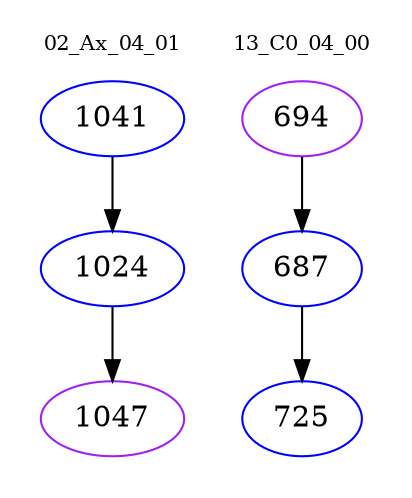 digraph{
subgraph cluster_0 {
color = white
label = "02_Ax_04_01";
fontsize=10;
T0_1041 [label="1041", color="blue"]
T0_1041 -> T0_1024 [color="black"]
T0_1024 [label="1024", color="blue"]
T0_1024 -> T0_1047 [color="black"]
T0_1047 [label="1047", color="purple"]
}
subgraph cluster_1 {
color = white
label = "13_C0_04_00";
fontsize=10;
T1_694 [label="694", color="purple"]
T1_694 -> T1_687 [color="black"]
T1_687 [label="687", color="blue"]
T1_687 -> T1_725 [color="black"]
T1_725 [label="725", color="blue"]
}
}
